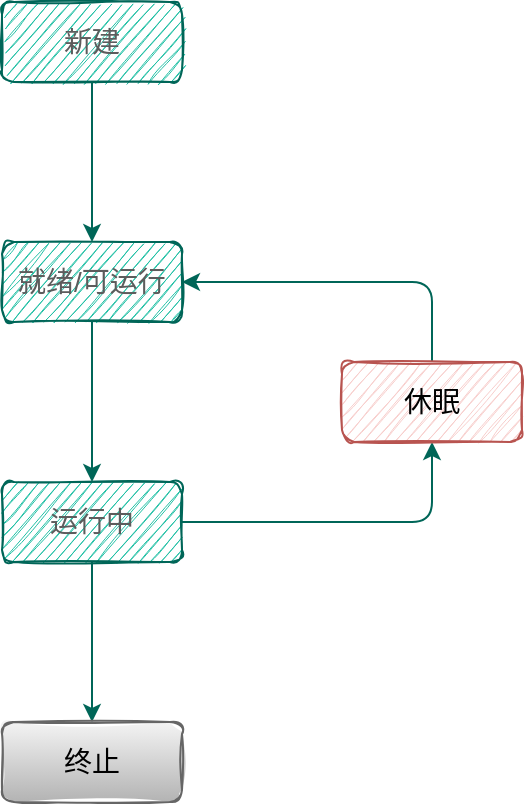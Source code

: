 <mxfile version="20.0.4" type="github">
  <diagram id="80f749xdTfSQ0nSYwTot" name="第 1 页">
    <mxGraphModel dx="706" dy="605" grid="1" gridSize="10" guides="1" tooltips="1" connect="1" arrows="1" fold="1" page="1" pageScale="1" pageWidth="827" pageHeight="1169" math="0" shadow="0">
      <root>
        <mxCell id="0" />
        <mxCell id="1" parent="0" />
        <mxCell id="AR2Jfl_AoY6BUJl8Thbn-5" value="" style="edgeStyle=orthogonalEdgeStyle;curved=0;rounded=1;sketch=0;orthogonalLoop=1;jettySize=auto;html=1;fontColor=#5C5C5C;strokeColor=#006658;fillColor=#21C0A5;fontSize=14;" edge="1" parent="1" source="AR2Jfl_AoY6BUJl8Thbn-1" target="AR2Jfl_AoY6BUJl8Thbn-4">
          <mxGeometry relative="1" as="geometry" />
        </mxCell>
        <mxCell id="AR2Jfl_AoY6BUJl8Thbn-1" value="新建" style="rounded=1;whiteSpace=wrap;html=1;sketch=1;fillColor=#21C0A5;strokeColor=#006658;fontColor=#5C5C5C;fontSize=14;" vertex="1" parent="1">
          <mxGeometry x="310" y="80" width="90" height="40" as="geometry" />
        </mxCell>
        <mxCell id="AR2Jfl_AoY6BUJl8Thbn-7" value="" style="edgeStyle=orthogonalEdgeStyle;curved=0;rounded=1;sketch=0;orthogonalLoop=1;jettySize=auto;html=1;fontColor=#5C5C5C;strokeColor=#006658;fillColor=#21C0A5;fontSize=14;" edge="1" parent="1" source="AR2Jfl_AoY6BUJl8Thbn-4" target="AR2Jfl_AoY6BUJl8Thbn-6">
          <mxGeometry relative="1" as="geometry" />
        </mxCell>
        <mxCell id="AR2Jfl_AoY6BUJl8Thbn-4" value="就绪/可运行" style="rounded=1;whiteSpace=wrap;html=1;sketch=1;fillColor=#21C0A5;strokeColor=#006658;fontColor=#5C5C5C;fontSize=14;" vertex="1" parent="1">
          <mxGeometry x="310" y="200" width="90" height="40" as="geometry" />
        </mxCell>
        <mxCell id="AR2Jfl_AoY6BUJl8Thbn-9" value="" style="edgeStyle=orthogonalEdgeStyle;curved=0;rounded=1;sketch=0;orthogonalLoop=1;jettySize=auto;html=1;fontColor=#5C5C5C;strokeColor=#006658;fillColor=#21C0A5;fontSize=14;" edge="1" parent="1" source="AR2Jfl_AoY6BUJl8Thbn-6" target="AR2Jfl_AoY6BUJl8Thbn-8">
          <mxGeometry relative="1" as="geometry" />
        </mxCell>
        <mxCell id="AR2Jfl_AoY6BUJl8Thbn-12" value="" style="edgeStyle=orthogonalEdgeStyle;curved=0;rounded=1;sketch=0;orthogonalLoop=1;jettySize=auto;html=1;fontColor=#5C5C5C;strokeColor=#006658;fillColor=#21C0A5;fontSize=14;" edge="1" parent="1" source="AR2Jfl_AoY6BUJl8Thbn-6" target="AR2Jfl_AoY6BUJl8Thbn-11">
          <mxGeometry relative="1" as="geometry" />
        </mxCell>
        <mxCell id="AR2Jfl_AoY6BUJl8Thbn-6" value="运行中" style="rounded=1;whiteSpace=wrap;html=1;sketch=1;fillColor=#21C0A5;strokeColor=#006658;fontColor=#5C5C5C;fontSize=14;" vertex="1" parent="1">
          <mxGeometry x="310" y="320" width="90" height="40" as="geometry" />
        </mxCell>
        <mxCell id="AR2Jfl_AoY6BUJl8Thbn-10" style="edgeStyle=orthogonalEdgeStyle;curved=0;rounded=1;sketch=0;orthogonalLoop=1;jettySize=auto;html=1;exitX=0.5;exitY=0;exitDx=0;exitDy=0;entryX=1;entryY=0.5;entryDx=0;entryDy=0;fontColor=#5C5C5C;strokeColor=#006658;fillColor=#21C0A5;fontSize=14;" edge="1" parent="1" source="AR2Jfl_AoY6BUJl8Thbn-8" target="AR2Jfl_AoY6BUJl8Thbn-4">
          <mxGeometry relative="1" as="geometry" />
        </mxCell>
        <mxCell id="AR2Jfl_AoY6BUJl8Thbn-8" value="休眠" style="rounded=1;whiteSpace=wrap;html=1;sketch=1;fillColor=#f8cecc;strokeColor=#b85450;fontSize=14;" vertex="1" parent="1">
          <mxGeometry x="480" y="260" width="90" height="40" as="geometry" />
        </mxCell>
        <mxCell id="AR2Jfl_AoY6BUJl8Thbn-11" value="终止" style="rounded=1;whiteSpace=wrap;html=1;sketch=1;fillColor=#f5f5f5;strokeColor=#666666;fontSize=14;gradientColor=#b3b3b3;" vertex="1" parent="1">
          <mxGeometry x="310" y="440" width="90" height="40" as="geometry" />
        </mxCell>
      </root>
    </mxGraphModel>
  </diagram>
</mxfile>
